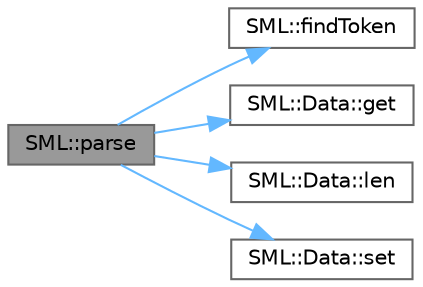 digraph "SML::parse"
{
 // LATEX_PDF_SIZE
  bgcolor="transparent";
  edge [fontname=Helvetica,fontsize=10,labelfontname=Helvetica,labelfontsize=10];
  node [fontname=Helvetica,fontsize=10,shape=box,height=0.2,width=0.4];
  rankdir="LR";
  Node1 [id="Node000001",label="SML::parse",height=0.2,width=0.4,color="gray40", fillcolor="grey60", style="filled", fontcolor="black",tooltip="Generic C-string parser."];
  Node1 -> Node2 [id="edge1_Node000001_Node000002",color="steelblue1",style="solid",tooltip=" "];
  Node2 [id="Node000002",label="SML::findToken",height=0.2,width=0.4,color="grey40", fillcolor="white", style="filled",URL="$namespace_s_m_l.html#a7bf796379e074a7a1f9c02d86bc0610e",tooltip="Find token in C-string."];
  Node1 -> Node3 [id="edge2_Node000001_Node000003",color="steelblue1",style="solid",tooltip=" "];
  Node3 [id="Node000003",label="SML::Data::get",height=0.2,width=0.4,color="grey40", fillcolor="white", style="filled",URL="$class_s_m_l_1_1_data.html#afdf0f9ea88797b22630bbdc0af3ce69f",tooltip="Get address of the data."];
  Node1 -> Node4 [id="edge3_Node000001_Node000004",color="steelblue1",style="solid",tooltip=" "];
  Node4 [id="Node000004",label="SML::Data::len",height=0.2,width=0.4,color="grey40", fillcolor="white", style="filled",URL="$class_s_m_l_1_1_data.html#ac11027a7f6d8b4a5ce57770574d51777",tooltip="Get data length."];
  Node1 -> Node5 [id="edge4_Node000001_Node000005",color="steelblue1",style="solid",tooltip=" "];
  Node5 [id="Node000005",label="SML::Data::set",height=0.2,width=0.4,color="grey40", fillcolor="white", style="filled",URL="$class_s_m_l_1_1_data.html#a420da23b631eaeef0b4f8019faf0e65e",tooltip="Set new data."];
}
